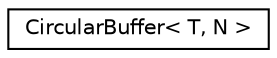 digraph "Graphical Class Hierarchy"
{
 // LATEX_PDF_SIZE
  edge [fontname="Helvetica",fontsize="10",labelfontname="Helvetica",labelfontsize="10"];
  node [fontname="Helvetica",fontsize="10",shape=record];
  rankdir="LR";
  Node0 [label="CircularBuffer\< T, N \>",height=0.2,width=0.4,color="black", fillcolor="white", style="filled",URL="$classCircularBuffer.html",tooltip=" "];
}
